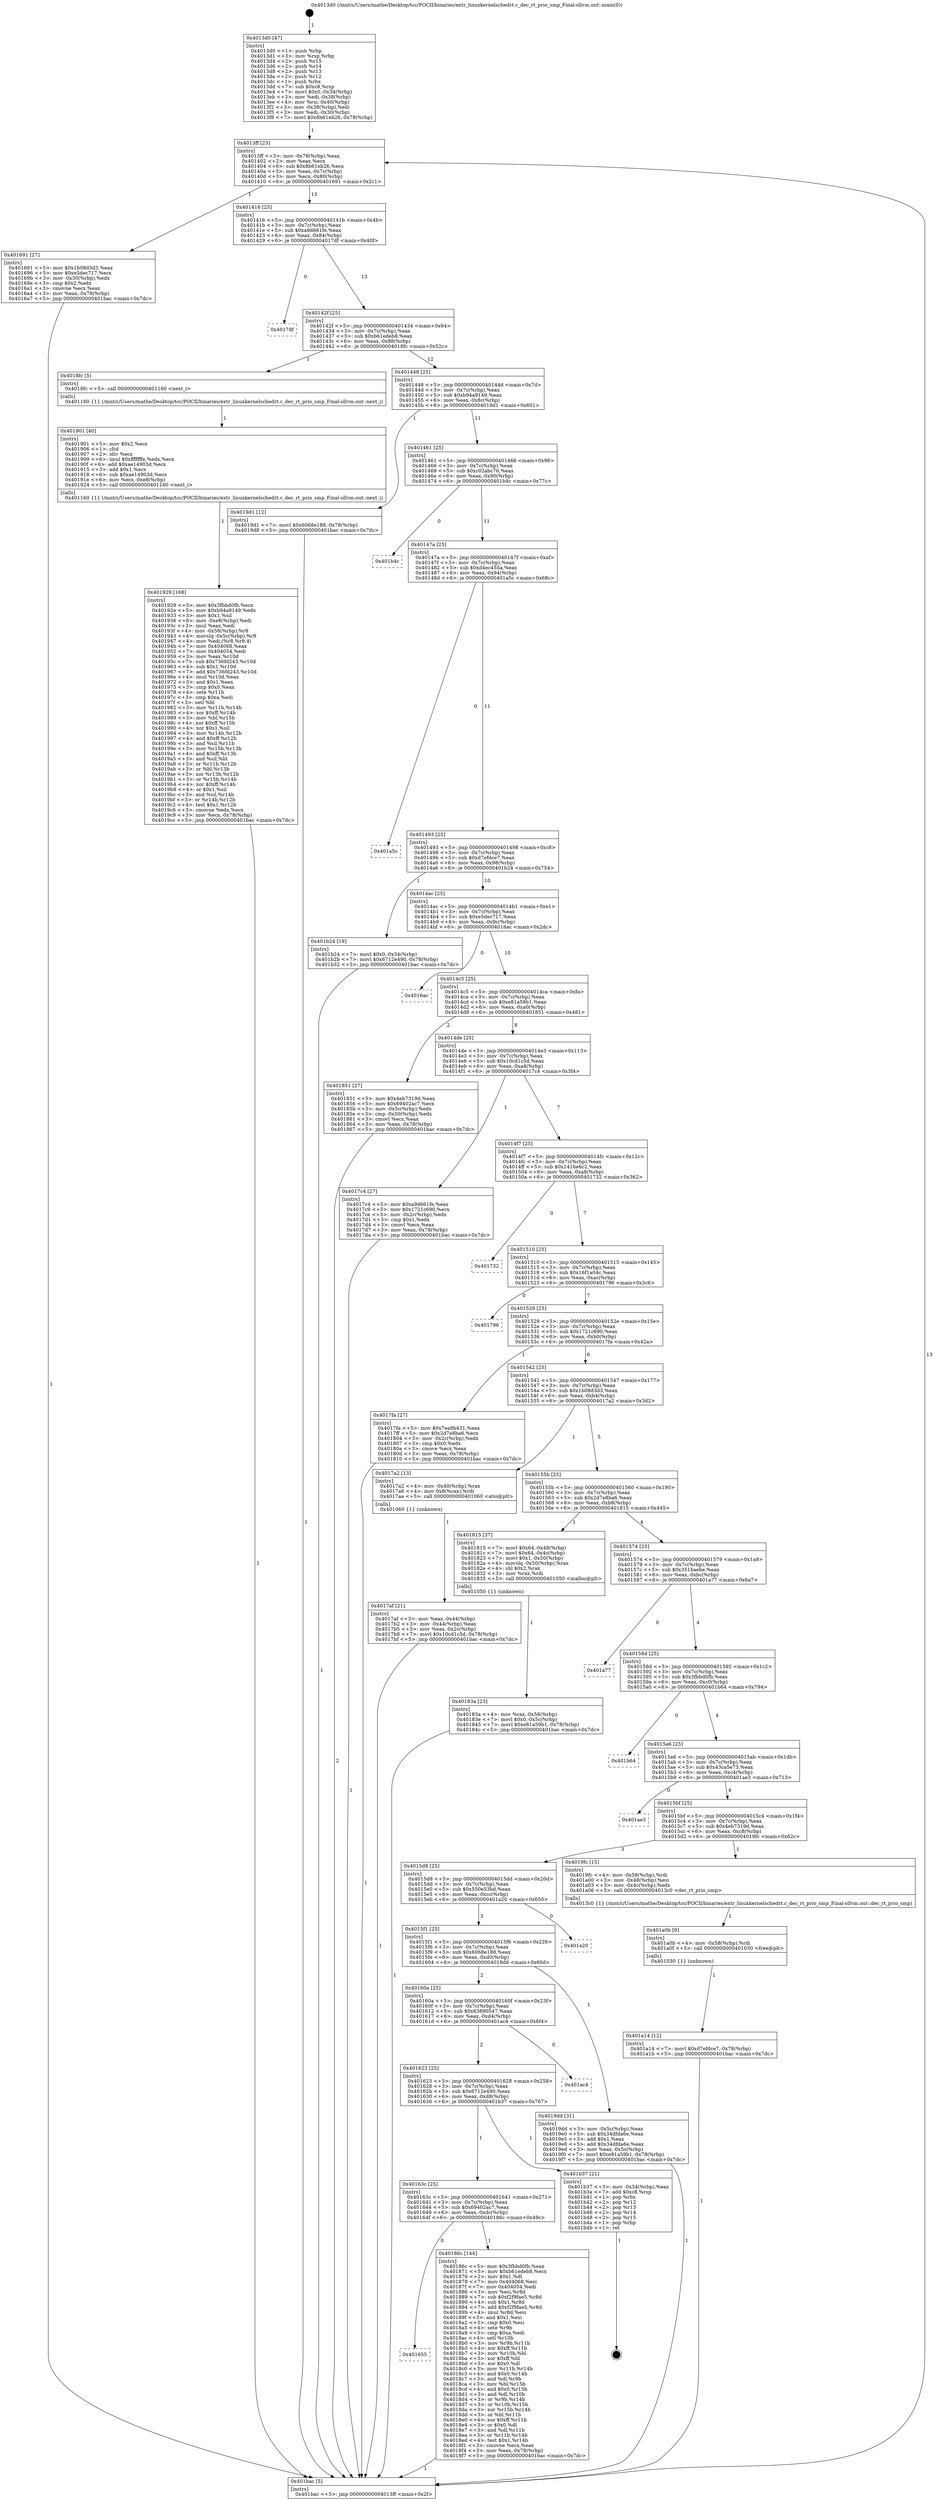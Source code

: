 digraph "0x4013d0" {
  label = "0x4013d0 (/mnt/c/Users/mathe/Desktop/tcc/POCII/binaries/extr_linuxkernelschedrt.c_dec_rt_prio_smp_Final-ollvm.out::main(0))"
  labelloc = "t"
  node[shape=record]

  Entry [label="",width=0.3,height=0.3,shape=circle,fillcolor=black,style=filled]
  "0x4013ff" [label="{
     0x4013ff [23]\l
     | [instrs]\l
     &nbsp;&nbsp;0x4013ff \<+3\>: mov -0x78(%rbp),%eax\l
     &nbsp;&nbsp;0x401402 \<+2\>: mov %eax,%ecx\l
     &nbsp;&nbsp;0x401404 \<+6\>: sub $0x8b61eb26,%ecx\l
     &nbsp;&nbsp;0x40140a \<+3\>: mov %eax,-0x7c(%rbp)\l
     &nbsp;&nbsp;0x40140d \<+3\>: mov %ecx,-0x80(%rbp)\l
     &nbsp;&nbsp;0x401410 \<+6\>: je 0000000000401691 \<main+0x2c1\>\l
  }"]
  "0x401691" [label="{
     0x401691 [27]\l
     | [instrs]\l
     &nbsp;&nbsp;0x401691 \<+5\>: mov $0x1b08d3d3,%eax\l
     &nbsp;&nbsp;0x401696 \<+5\>: mov $0xe5dec717,%ecx\l
     &nbsp;&nbsp;0x40169b \<+3\>: mov -0x30(%rbp),%edx\l
     &nbsp;&nbsp;0x40169e \<+3\>: cmp $0x2,%edx\l
     &nbsp;&nbsp;0x4016a1 \<+3\>: cmovne %ecx,%eax\l
     &nbsp;&nbsp;0x4016a4 \<+3\>: mov %eax,-0x78(%rbp)\l
     &nbsp;&nbsp;0x4016a7 \<+5\>: jmp 0000000000401bac \<main+0x7dc\>\l
  }"]
  "0x401416" [label="{
     0x401416 [25]\l
     | [instrs]\l
     &nbsp;&nbsp;0x401416 \<+5\>: jmp 000000000040141b \<main+0x4b\>\l
     &nbsp;&nbsp;0x40141b \<+3\>: mov -0x7c(%rbp),%eax\l
     &nbsp;&nbsp;0x40141e \<+5\>: sub $0xa9d661fe,%eax\l
     &nbsp;&nbsp;0x401423 \<+6\>: mov %eax,-0x84(%rbp)\l
     &nbsp;&nbsp;0x401429 \<+6\>: je 00000000004017df \<main+0x40f\>\l
  }"]
  "0x401bac" [label="{
     0x401bac [5]\l
     | [instrs]\l
     &nbsp;&nbsp;0x401bac \<+5\>: jmp 00000000004013ff \<main+0x2f\>\l
  }"]
  "0x4013d0" [label="{
     0x4013d0 [47]\l
     | [instrs]\l
     &nbsp;&nbsp;0x4013d0 \<+1\>: push %rbp\l
     &nbsp;&nbsp;0x4013d1 \<+3\>: mov %rsp,%rbp\l
     &nbsp;&nbsp;0x4013d4 \<+2\>: push %r15\l
     &nbsp;&nbsp;0x4013d6 \<+2\>: push %r14\l
     &nbsp;&nbsp;0x4013d8 \<+2\>: push %r13\l
     &nbsp;&nbsp;0x4013da \<+2\>: push %r12\l
     &nbsp;&nbsp;0x4013dc \<+1\>: push %rbx\l
     &nbsp;&nbsp;0x4013dd \<+7\>: sub $0xc8,%rsp\l
     &nbsp;&nbsp;0x4013e4 \<+7\>: movl $0x0,-0x34(%rbp)\l
     &nbsp;&nbsp;0x4013eb \<+3\>: mov %edi,-0x38(%rbp)\l
     &nbsp;&nbsp;0x4013ee \<+4\>: mov %rsi,-0x40(%rbp)\l
     &nbsp;&nbsp;0x4013f2 \<+3\>: mov -0x38(%rbp),%edi\l
     &nbsp;&nbsp;0x4013f5 \<+3\>: mov %edi,-0x30(%rbp)\l
     &nbsp;&nbsp;0x4013f8 \<+7\>: movl $0x8b61eb26,-0x78(%rbp)\l
  }"]
  Exit [label="",width=0.3,height=0.3,shape=circle,fillcolor=black,style=filled,peripheries=2]
  "0x4017df" [label="{
     0x4017df\l
  }", style=dashed]
  "0x40142f" [label="{
     0x40142f [25]\l
     | [instrs]\l
     &nbsp;&nbsp;0x40142f \<+5\>: jmp 0000000000401434 \<main+0x64\>\l
     &nbsp;&nbsp;0x401434 \<+3\>: mov -0x7c(%rbp),%eax\l
     &nbsp;&nbsp;0x401437 \<+5\>: sub $0xb61edeb8,%eax\l
     &nbsp;&nbsp;0x40143c \<+6\>: mov %eax,-0x88(%rbp)\l
     &nbsp;&nbsp;0x401442 \<+6\>: je 00000000004018fc \<main+0x52c\>\l
  }"]
  "0x401a14" [label="{
     0x401a14 [12]\l
     | [instrs]\l
     &nbsp;&nbsp;0x401a14 \<+7\>: movl $0xd7efdce7,-0x78(%rbp)\l
     &nbsp;&nbsp;0x401a1b \<+5\>: jmp 0000000000401bac \<main+0x7dc\>\l
  }"]
  "0x4018fc" [label="{
     0x4018fc [5]\l
     | [instrs]\l
     &nbsp;&nbsp;0x4018fc \<+5\>: call 0000000000401160 \<next_i\>\l
     | [calls]\l
     &nbsp;&nbsp;0x401160 \{1\} (/mnt/c/Users/mathe/Desktop/tcc/POCII/binaries/extr_linuxkernelschedrt.c_dec_rt_prio_smp_Final-ollvm.out::next_i)\l
  }"]
  "0x401448" [label="{
     0x401448 [25]\l
     | [instrs]\l
     &nbsp;&nbsp;0x401448 \<+5\>: jmp 000000000040144d \<main+0x7d\>\l
     &nbsp;&nbsp;0x40144d \<+3\>: mov -0x7c(%rbp),%eax\l
     &nbsp;&nbsp;0x401450 \<+5\>: sub $0xb94a9149,%eax\l
     &nbsp;&nbsp;0x401455 \<+6\>: mov %eax,-0x8c(%rbp)\l
     &nbsp;&nbsp;0x40145b \<+6\>: je 00000000004019d1 \<main+0x601\>\l
  }"]
  "0x401a0b" [label="{
     0x401a0b [9]\l
     | [instrs]\l
     &nbsp;&nbsp;0x401a0b \<+4\>: mov -0x58(%rbp),%rdi\l
     &nbsp;&nbsp;0x401a0f \<+5\>: call 0000000000401030 \<free@plt\>\l
     | [calls]\l
     &nbsp;&nbsp;0x401030 \{1\} (unknown)\l
  }"]
  "0x4019d1" [label="{
     0x4019d1 [12]\l
     | [instrs]\l
     &nbsp;&nbsp;0x4019d1 \<+7\>: movl $0x6068e188,-0x78(%rbp)\l
     &nbsp;&nbsp;0x4019d8 \<+5\>: jmp 0000000000401bac \<main+0x7dc\>\l
  }"]
  "0x401461" [label="{
     0x401461 [25]\l
     | [instrs]\l
     &nbsp;&nbsp;0x401461 \<+5\>: jmp 0000000000401466 \<main+0x96\>\l
     &nbsp;&nbsp;0x401466 \<+3\>: mov -0x7c(%rbp),%eax\l
     &nbsp;&nbsp;0x401469 \<+5\>: sub $0xc02abc76,%eax\l
     &nbsp;&nbsp;0x40146e \<+6\>: mov %eax,-0x90(%rbp)\l
     &nbsp;&nbsp;0x401474 \<+6\>: je 0000000000401b4c \<main+0x77c\>\l
  }"]
  "0x401929" [label="{
     0x401929 [168]\l
     | [instrs]\l
     &nbsp;&nbsp;0x401929 \<+5\>: mov $0x3fbbd0fb,%ecx\l
     &nbsp;&nbsp;0x40192e \<+5\>: mov $0xb94a9149,%edx\l
     &nbsp;&nbsp;0x401933 \<+3\>: mov $0x1,%sil\l
     &nbsp;&nbsp;0x401936 \<+6\>: mov -0xe8(%rbp),%edi\l
     &nbsp;&nbsp;0x40193c \<+3\>: imul %eax,%edi\l
     &nbsp;&nbsp;0x40193f \<+4\>: mov -0x58(%rbp),%r8\l
     &nbsp;&nbsp;0x401943 \<+4\>: movslq -0x5c(%rbp),%r9\l
     &nbsp;&nbsp;0x401947 \<+4\>: mov %edi,(%r8,%r9,4)\l
     &nbsp;&nbsp;0x40194b \<+7\>: mov 0x404068,%eax\l
     &nbsp;&nbsp;0x401952 \<+7\>: mov 0x404054,%edi\l
     &nbsp;&nbsp;0x401959 \<+3\>: mov %eax,%r10d\l
     &nbsp;&nbsp;0x40195c \<+7\>: sub $0x736fd243,%r10d\l
     &nbsp;&nbsp;0x401963 \<+4\>: sub $0x1,%r10d\l
     &nbsp;&nbsp;0x401967 \<+7\>: add $0x736fd243,%r10d\l
     &nbsp;&nbsp;0x40196e \<+4\>: imul %r10d,%eax\l
     &nbsp;&nbsp;0x401972 \<+3\>: and $0x1,%eax\l
     &nbsp;&nbsp;0x401975 \<+3\>: cmp $0x0,%eax\l
     &nbsp;&nbsp;0x401978 \<+4\>: sete %r11b\l
     &nbsp;&nbsp;0x40197c \<+3\>: cmp $0xa,%edi\l
     &nbsp;&nbsp;0x40197f \<+3\>: setl %bl\l
     &nbsp;&nbsp;0x401982 \<+3\>: mov %r11b,%r14b\l
     &nbsp;&nbsp;0x401985 \<+4\>: xor $0xff,%r14b\l
     &nbsp;&nbsp;0x401989 \<+3\>: mov %bl,%r15b\l
     &nbsp;&nbsp;0x40198c \<+4\>: xor $0xff,%r15b\l
     &nbsp;&nbsp;0x401990 \<+4\>: xor $0x1,%sil\l
     &nbsp;&nbsp;0x401994 \<+3\>: mov %r14b,%r12b\l
     &nbsp;&nbsp;0x401997 \<+4\>: and $0xff,%r12b\l
     &nbsp;&nbsp;0x40199b \<+3\>: and %sil,%r11b\l
     &nbsp;&nbsp;0x40199e \<+3\>: mov %r15b,%r13b\l
     &nbsp;&nbsp;0x4019a1 \<+4\>: and $0xff,%r13b\l
     &nbsp;&nbsp;0x4019a5 \<+3\>: and %sil,%bl\l
     &nbsp;&nbsp;0x4019a8 \<+3\>: or %r11b,%r12b\l
     &nbsp;&nbsp;0x4019ab \<+3\>: or %bl,%r13b\l
     &nbsp;&nbsp;0x4019ae \<+3\>: xor %r13b,%r12b\l
     &nbsp;&nbsp;0x4019b1 \<+3\>: or %r15b,%r14b\l
     &nbsp;&nbsp;0x4019b4 \<+4\>: xor $0xff,%r14b\l
     &nbsp;&nbsp;0x4019b8 \<+4\>: or $0x1,%sil\l
     &nbsp;&nbsp;0x4019bc \<+3\>: and %sil,%r14b\l
     &nbsp;&nbsp;0x4019bf \<+3\>: or %r14b,%r12b\l
     &nbsp;&nbsp;0x4019c2 \<+4\>: test $0x1,%r12b\l
     &nbsp;&nbsp;0x4019c6 \<+3\>: cmovne %edx,%ecx\l
     &nbsp;&nbsp;0x4019c9 \<+3\>: mov %ecx,-0x78(%rbp)\l
     &nbsp;&nbsp;0x4019cc \<+5\>: jmp 0000000000401bac \<main+0x7dc\>\l
  }"]
  "0x401b4c" [label="{
     0x401b4c\l
  }", style=dashed]
  "0x40147a" [label="{
     0x40147a [25]\l
     | [instrs]\l
     &nbsp;&nbsp;0x40147a \<+5\>: jmp 000000000040147f \<main+0xaf\>\l
     &nbsp;&nbsp;0x40147f \<+3\>: mov -0x7c(%rbp),%eax\l
     &nbsp;&nbsp;0x401482 \<+5\>: sub $0xd4ec455a,%eax\l
     &nbsp;&nbsp;0x401487 \<+6\>: mov %eax,-0x94(%rbp)\l
     &nbsp;&nbsp;0x40148d \<+6\>: je 0000000000401a5c \<main+0x68c\>\l
  }"]
  "0x401901" [label="{
     0x401901 [40]\l
     | [instrs]\l
     &nbsp;&nbsp;0x401901 \<+5\>: mov $0x2,%ecx\l
     &nbsp;&nbsp;0x401906 \<+1\>: cltd\l
     &nbsp;&nbsp;0x401907 \<+2\>: idiv %ecx\l
     &nbsp;&nbsp;0x401909 \<+6\>: imul $0xfffffffe,%edx,%ecx\l
     &nbsp;&nbsp;0x40190f \<+6\>: add $0xae14903d,%ecx\l
     &nbsp;&nbsp;0x401915 \<+3\>: add $0x1,%ecx\l
     &nbsp;&nbsp;0x401918 \<+6\>: sub $0xae14903d,%ecx\l
     &nbsp;&nbsp;0x40191e \<+6\>: mov %ecx,-0xe8(%rbp)\l
     &nbsp;&nbsp;0x401924 \<+5\>: call 0000000000401160 \<next_i\>\l
     | [calls]\l
     &nbsp;&nbsp;0x401160 \{1\} (/mnt/c/Users/mathe/Desktop/tcc/POCII/binaries/extr_linuxkernelschedrt.c_dec_rt_prio_smp_Final-ollvm.out::next_i)\l
  }"]
  "0x401a5c" [label="{
     0x401a5c\l
  }", style=dashed]
  "0x401493" [label="{
     0x401493 [25]\l
     | [instrs]\l
     &nbsp;&nbsp;0x401493 \<+5\>: jmp 0000000000401498 \<main+0xc8\>\l
     &nbsp;&nbsp;0x401498 \<+3\>: mov -0x7c(%rbp),%eax\l
     &nbsp;&nbsp;0x40149b \<+5\>: sub $0xd7efdce7,%eax\l
     &nbsp;&nbsp;0x4014a0 \<+6\>: mov %eax,-0x98(%rbp)\l
     &nbsp;&nbsp;0x4014a6 \<+6\>: je 0000000000401b24 \<main+0x754\>\l
  }"]
  "0x401655" [label="{
     0x401655\l
  }", style=dashed]
  "0x401b24" [label="{
     0x401b24 [19]\l
     | [instrs]\l
     &nbsp;&nbsp;0x401b24 \<+7\>: movl $0x0,-0x34(%rbp)\l
     &nbsp;&nbsp;0x401b2b \<+7\>: movl $0x6712e490,-0x78(%rbp)\l
     &nbsp;&nbsp;0x401b32 \<+5\>: jmp 0000000000401bac \<main+0x7dc\>\l
  }"]
  "0x4014ac" [label="{
     0x4014ac [25]\l
     | [instrs]\l
     &nbsp;&nbsp;0x4014ac \<+5\>: jmp 00000000004014b1 \<main+0xe1\>\l
     &nbsp;&nbsp;0x4014b1 \<+3\>: mov -0x7c(%rbp),%eax\l
     &nbsp;&nbsp;0x4014b4 \<+5\>: sub $0xe5dec717,%eax\l
     &nbsp;&nbsp;0x4014b9 \<+6\>: mov %eax,-0x9c(%rbp)\l
     &nbsp;&nbsp;0x4014bf \<+6\>: je 00000000004016ac \<main+0x2dc\>\l
  }"]
  "0x40186c" [label="{
     0x40186c [144]\l
     | [instrs]\l
     &nbsp;&nbsp;0x40186c \<+5\>: mov $0x3fbbd0fb,%eax\l
     &nbsp;&nbsp;0x401871 \<+5\>: mov $0xb61edeb8,%ecx\l
     &nbsp;&nbsp;0x401876 \<+2\>: mov $0x1,%dl\l
     &nbsp;&nbsp;0x401878 \<+7\>: mov 0x404068,%esi\l
     &nbsp;&nbsp;0x40187f \<+7\>: mov 0x404054,%edi\l
     &nbsp;&nbsp;0x401886 \<+3\>: mov %esi,%r8d\l
     &nbsp;&nbsp;0x401889 \<+7\>: sub $0xf2f9fae5,%r8d\l
     &nbsp;&nbsp;0x401890 \<+4\>: sub $0x1,%r8d\l
     &nbsp;&nbsp;0x401894 \<+7\>: add $0xf2f9fae5,%r8d\l
     &nbsp;&nbsp;0x40189b \<+4\>: imul %r8d,%esi\l
     &nbsp;&nbsp;0x40189f \<+3\>: and $0x1,%esi\l
     &nbsp;&nbsp;0x4018a2 \<+3\>: cmp $0x0,%esi\l
     &nbsp;&nbsp;0x4018a5 \<+4\>: sete %r9b\l
     &nbsp;&nbsp;0x4018a9 \<+3\>: cmp $0xa,%edi\l
     &nbsp;&nbsp;0x4018ac \<+4\>: setl %r10b\l
     &nbsp;&nbsp;0x4018b0 \<+3\>: mov %r9b,%r11b\l
     &nbsp;&nbsp;0x4018b3 \<+4\>: xor $0xff,%r11b\l
     &nbsp;&nbsp;0x4018b7 \<+3\>: mov %r10b,%bl\l
     &nbsp;&nbsp;0x4018ba \<+3\>: xor $0xff,%bl\l
     &nbsp;&nbsp;0x4018bd \<+3\>: xor $0x0,%dl\l
     &nbsp;&nbsp;0x4018c0 \<+3\>: mov %r11b,%r14b\l
     &nbsp;&nbsp;0x4018c3 \<+4\>: and $0x0,%r14b\l
     &nbsp;&nbsp;0x4018c7 \<+3\>: and %dl,%r9b\l
     &nbsp;&nbsp;0x4018ca \<+3\>: mov %bl,%r15b\l
     &nbsp;&nbsp;0x4018cd \<+4\>: and $0x0,%r15b\l
     &nbsp;&nbsp;0x4018d1 \<+3\>: and %dl,%r10b\l
     &nbsp;&nbsp;0x4018d4 \<+3\>: or %r9b,%r14b\l
     &nbsp;&nbsp;0x4018d7 \<+3\>: or %r10b,%r15b\l
     &nbsp;&nbsp;0x4018da \<+3\>: xor %r15b,%r14b\l
     &nbsp;&nbsp;0x4018dd \<+3\>: or %bl,%r11b\l
     &nbsp;&nbsp;0x4018e0 \<+4\>: xor $0xff,%r11b\l
     &nbsp;&nbsp;0x4018e4 \<+3\>: or $0x0,%dl\l
     &nbsp;&nbsp;0x4018e7 \<+3\>: and %dl,%r11b\l
     &nbsp;&nbsp;0x4018ea \<+3\>: or %r11b,%r14b\l
     &nbsp;&nbsp;0x4018ed \<+4\>: test $0x1,%r14b\l
     &nbsp;&nbsp;0x4018f1 \<+3\>: cmovne %ecx,%eax\l
     &nbsp;&nbsp;0x4018f4 \<+3\>: mov %eax,-0x78(%rbp)\l
     &nbsp;&nbsp;0x4018f7 \<+5\>: jmp 0000000000401bac \<main+0x7dc\>\l
  }"]
  "0x4016ac" [label="{
     0x4016ac\l
  }", style=dashed]
  "0x4014c5" [label="{
     0x4014c5 [25]\l
     | [instrs]\l
     &nbsp;&nbsp;0x4014c5 \<+5\>: jmp 00000000004014ca \<main+0xfa\>\l
     &nbsp;&nbsp;0x4014ca \<+3\>: mov -0x7c(%rbp),%eax\l
     &nbsp;&nbsp;0x4014cd \<+5\>: sub $0xe81a59b1,%eax\l
     &nbsp;&nbsp;0x4014d2 \<+6\>: mov %eax,-0xa0(%rbp)\l
     &nbsp;&nbsp;0x4014d8 \<+6\>: je 0000000000401851 \<main+0x481\>\l
  }"]
  "0x40163c" [label="{
     0x40163c [25]\l
     | [instrs]\l
     &nbsp;&nbsp;0x40163c \<+5\>: jmp 0000000000401641 \<main+0x271\>\l
     &nbsp;&nbsp;0x401641 \<+3\>: mov -0x7c(%rbp),%eax\l
     &nbsp;&nbsp;0x401644 \<+5\>: sub $0x69402ac7,%eax\l
     &nbsp;&nbsp;0x401649 \<+6\>: mov %eax,-0xdc(%rbp)\l
     &nbsp;&nbsp;0x40164f \<+6\>: je 000000000040186c \<main+0x49c\>\l
  }"]
  "0x401851" [label="{
     0x401851 [27]\l
     | [instrs]\l
     &nbsp;&nbsp;0x401851 \<+5\>: mov $0x4eb7319d,%eax\l
     &nbsp;&nbsp;0x401856 \<+5\>: mov $0x69402ac7,%ecx\l
     &nbsp;&nbsp;0x40185b \<+3\>: mov -0x5c(%rbp),%edx\l
     &nbsp;&nbsp;0x40185e \<+3\>: cmp -0x50(%rbp),%edx\l
     &nbsp;&nbsp;0x401861 \<+3\>: cmovl %ecx,%eax\l
     &nbsp;&nbsp;0x401864 \<+3\>: mov %eax,-0x78(%rbp)\l
     &nbsp;&nbsp;0x401867 \<+5\>: jmp 0000000000401bac \<main+0x7dc\>\l
  }"]
  "0x4014de" [label="{
     0x4014de [25]\l
     | [instrs]\l
     &nbsp;&nbsp;0x4014de \<+5\>: jmp 00000000004014e3 \<main+0x113\>\l
     &nbsp;&nbsp;0x4014e3 \<+3\>: mov -0x7c(%rbp),%eax\l
     &nbsp;&nbsp;0x4014e6 \<+5\>: sub $0x10cd1c5d,%eax\l
     &nbsp;&nbsp;0x4014eb \<+6\>: mov %eax,-0xa4(%rbp)\l
     &nbsp;&nbsp;0x4014f1 \<+6\>: je 00000000004017c4 \<main+0x3f4\>\l
  }"]
  "0x401b37" [label="{
     0x401b37 [21]\l
     | [instrs]\l
     &nbsp;&nbsp;0x401b37 \<+3\>: mov -0x34(%rbp),%eax\l
     &nbsp;&nbsp;0x401b3a \<+7\>: add $0xc8,%rsp\l
     &nbsp;&nbsp;0x401b41 \<+1\>: pop %rbx\l
     &nbsp;&nbsp;0x401b42 \<+2\>: pop %r12\l
     &nbsp;&nbsp;0x401b44 \<+2\>: pop %r13\l
     &nbsp;&nbsp;0x401b46 \<+2\>: pop %r14\l
     &nbsp;&nbsp;0x401b48 \<+2\>: pop %r15\l
     &nbsp;&nbsp;0x401b4a \<+1\>: pop %rbp\l
     &nbsp;&nbsp;0x401b4b \<+1\>: ret\l
  }"]
  "0x4017c4" [label="{
     0x4017c4 [27]\l
     | [instrs]\l
     &nbsp;&nbsp;0x4017c4 \<+5\>: mov $0xa9d661fe,%eax\l
     &nbsp;&nbsp;0x4017c9 \<+5\>: mov $0x1721c690,%ecx\l
     &nbsp;&nbsp;0x4017ce \<+3\>: mov -0x2c(%rbp),%edx\l
     &nbsp;&nbsp;0x4017d1 \<+3\>: cmp $0x1,%edx\l
     &nbsp;&nbsp;0x4017d4 \<+3\>: cmovl %ecx,%eax\l
     &nbsp;&nbsp;0x4017d7 \<+3\>: mov %eax,-0x78(%rbp)\l
     &nbsp;&nbsp;0x4017da \<+5\>: jmp 0000000000401bac \<main+0x7dc\>\l
  }"]
  "0x4014f7" [label="{
     0x4014f7 [25]\l
     | [instrs]\l
     &nbsp;&nbsp;0x4014f7 \<+5\>: jmp 00000000004014fc \<main+0x12c\>\l
     &nbsp;&nbsp;0x4014fc \<+3\>: mov -0x7c(%rbp),%eax\l
     &nbsp;&nbsp;0x4014ff \<+5\>: sub $0x1416e6c2,%eax\l
     &nbsp;&nbsp;0x401504 \<+6\>: mov %eax,-0xa8(%rbp)\l
     &nbsp;&nbsp;0x40150a \<+6\>: je 0000000000401732 \<main+0x362\>\l
  }"]
  "0x401623" [label="{
     0x401623 [25]\l
     | [instrs]\l
     &nbsp;&nbsp;0x401623 \<+5\>: jmp 0000000000401628 \<main+0x258\>\l
     &nbsp;&nbsp;0x401628 \<+3\>: mov -0x7c(%rbp),%eax\l
     &nbsp;&nbsp;0x40162b \<+5\>: sub $0x6712e490,%eax\l
     &nbsp;&nbsp;0x401630 \<+6\>: mov %eax,-0xd8(%rbp)\l
     &nbsp;&nbsp;0x401636 \<+6\>: je 0000000000401b37 \<main+0x767\>\l
  }"]
  "0x401732" [label="{
     0x401732\l
  }", style=dashed]
  "0x401510" [label="{
     0x401510 [25]\l
     | [instrs]\l
     &nbsp;&nbsp;0x401510 \<+5\>: jmp 0000000000401515 \<main+0x145\>\l
     &nbsp;&nbsp;0x401515 \<+3\>: mov -0x7c(%rbp),%eax\l
     &nbsp;&nbsp;0x401518 \<+5\>: sub $0x16f1a04c,%eax\l
     &nbsp;&nbsp;0x40151d \<+6\>: mov %eax,-0xac(%rbp)\l
     &nbsp;&nbsp;0x401523 \<+6\>: je 0000000000401796 \<main+0x3c6\>\l
  }"]
  "0x401ac4" [label="{
     0x401ac4\l
  }", style=dashed]
  "0x401796" [label="{
     0x401796\l
  }", style=dashed]
  "0x401529" [label="{
     0x401529 [25]\l
     | [instrs]\l
     &nbsp;&nbsp;0x401529 \<+5\>: jmp 000000000040152e \<main+0x15e\>\l
     &nbsp;&nbsp;0x40152e \<+3\>: mov -0x7c(%rbp),%eax\l
     &nbsp;&nbsp;0x401531 \<+5\>: sub $0x1721c690,%eax\l
     &nbsp;&nbsp;0x401536 \<+6\>: mov %eax,-0xb0(%rbp)\l
     &nbsp;&nbsp;0x40153c \<+6\>: je 00000000004017fa \<main+0x42a\>\l
  }"]
  "0x40160a" [label="{
     0x40160a [25]\l
     | [instrs]\l
     &nbsp;&nbsp;0x40160a \<+5\>: jmp 000000000040160f \<main+0x23f\>\l
     &nbsp;&nbsp;0x40160f \<+3\>: mov -0x7c(%rbp),%eax\l
     &nbsp;&nbsp;0x401612 \<+5\>: sub $0x63890547,%eax\l
     &nbsp;&nbsp;0x401617 \<+6\>: mov %eax,-0xd4(%rbp)\l
     &nbsp;&nbsp;0x40161d \<+6\>: je 0000000000401ac4 \<main+0x6f4\>\l
  }"]
  "0x4017fa" [label="{
     0x4017fa [27]\l
     | [instrs]\l
     &nbsp;&nbsp;0x4017fa \<+5\>: mov $0x7ea9b431,%eax\l
     &nbsp;&nbsp;0x4017ff \<+5\>: mov $0x2d7e8ba6,%ecx\l
     &nbsp;&nbsp;0x401804 \<+3\>: mov -0x2c(%rbp),%edx\l
     &nbsp;&nbsp;0x401807 \<+3\>: cmp $0x0,%edx\l
     &nbsp;&nbsp;0x40180a \<+3\>: cmove %ecx,%eax\l
     &nbsp;&nbsp;0x40180d \<+3\>: mov %eax,-0x78(%rbp)\l
     &nbsp;&nbsp;0x401810 \<+5\>: jmp 0000000000401bac \<main+0x7dc\>\l
  }"]
  "0x401542" [label="{
     0x401542 [25]\l
     | [instrs]\l
     &nbsp;&nbsp;0x401542 \<+5\>: jmp 0000000000401547 \<main+0x177\>\l
     &nbsp;&nbsp;0x401547 \<+3\>: mov -0x7c(%rbp),%eax\l
     &nbsp;&nbsp;0x40154a \<+5\>: sub $0x1b08d3d3,%eax\l
     &nbsp;&nbsp;0x40154f \<+6\>: mov %eax,-0xb4(%rbp)\l
     &nbsp;&nbsp;0x401555 \<+6\>: je 00000000004017a2 \<main+0x3d2\>\l
  }"]
  "0x4019dd" [label="{
     0x4019dd [31]\l
     | [instrs]\l
     &nbsp;&nbsp;0x4019dd \<+3\>: mov -0x5c(%rbp),%eax\l
     &nbsp;&nbsp;0x4019e0 \<+5\>: sub $0x34dfda6e,%eax\l
     &nbsp;&nbsp;0x4019e5 \<+3\>: add $0x1,%eax\l
     &nbsp;&nbsp;0x4019e8 \<+5\>: add $0x34dfda6e,%eax\l
     &nbsp;&nbsp;0x4019ed \<+3\>: mov %eax,-0x5c(%rbp)\l
     &nbsp;&nbsp;0x4019f0 \<+7\>: movl $0xe81a59b1,-0x78(%rbp)\l
     &nbsp;&nbsp;0x4019f7 \<+5\>: jmp 0000000000401bac \<main+0x7dc\>\l
  }"]
  "0x4017a2" [label="{
     0x4017a2 [13]\l
     | [instrs]\l
     &nbsp;&nbsp;0x4017a2 \<+4\>: mov -0x40(%rbp),%rax\l
     &nbsp;&nbsp;0x4017a6 \<+4\>: mov 0x8(%rax),%rdi\l
     &nbsp;&nbsp;0x4017aa \<+5\>: call 0000000000401060 \<atoi@plt\>\l
     | [calls]\l
     &nbsp;&nbsp;0x401060 \{1\} (unknown)\l
  }"]
  "0x40155b" [label="{
     0x40155b [25]\l
     | [instrs]\l
     &nbsp;&nbsp;0x40155b \<+5\>: jmp 0000000000401560 \<main+0x190\>\l
     &nbsp;&nbsp;0x401560 \<+3\>: mov -0x7c(%rbp),%eax\l
     &nbsp;&nbsp;0x401563 \<+5\>: sub $0x2d7e8ba6,%eax\l
     &nbsp;&nbsp;0x401568 \<+6\>: mov %eax,-0xb8(%rbp)\l
     &nbsp;&nbsp;0x40156e \<+6\>: je 0000000000401815 \<main+0x445\>\l
  }"]
  "0x4017af" [label="{
     0x4017af [21]\l
     | [instrs]\l
     &nbsp;&nbsp;0x4017af \<+3\>: mov %eax,-0x44(%rbp)\l
     &nbsp;&nbsp;0x4017b2 \<+3\>: mov -0x44(%rbp),%eax\l
     &nbsp;&nbsp;0x4017b5 \<+3\>: mov %eax,-0x2c(%rbp)\l
     &nbsp;&nbsp;0x4017b8 \<+7\>: movl $0x10cd1c5d,-0x78(%rbp)\l
     &nbsp;&nbsp;0x4017bf \<+5\>: jmp 0000000000401bac \<main+0x7dc\>\l
  }"]
  "0x4015f1" [label="{
     0x4015f1 [25]\l
     | [instrs]\l
     &nbsp;&nbsp;0x4015f1 \<+5\>: jmp 00000000004015f6 \<main+0x226\>\l
     &nbsp;&nbsp;0x4015f6 \<+3\>: mov -0x7c(%rbp),%eax\l
     &nbsp;&nbsp;0x4015f9 \<+5\>: sub $0x6068e188,%eax\l
     &nbsp;&nbsp;0x4015fe \<+6\>: mov %eax,-0xd0(%rbp)\l
     &nbsp;&nbsp;0x401604 \<+6\>: je 00000000004019dd \<main+0x60d\>\l
  }"]
  "0x401815" [label="{
     0x401815 [37]\l
     | [instrs]\l
     &nbsp;&nbsp;0x401815 \<+7\>: movl $0x64,-0x48(%rbp)\l
     &nbsp;&nbsp;0x40181c \<+7\>: movl $0x64,-0x4c(%rbp)\l
     &nbsp;&nbsp;0x401823 \<+7\>: movl $0x1,-0x50(%rbp)\l
     &nbsp;&nbsp;0x40182a \<+4\>: movslq -0x50(%rbp),%rax\l
     &nbsp;&nbsp;0x40182e \<+4\>: shl $0x2,%rax\l
     &nbsp;&nbsp;0x401832 \<+3\>: mov %rax,%rdi\l
     &nbsp;&nbsp;0x401835 \<+5\>: call 0000000000401050 \<malloc@plt\>\l
     | [calls]\l
     &nbsp;&nbsp;0x401050 \{1\} (unknown)\l
  }"]
  "0x401574" [label="{
     0x401574 [25]\l
     | [instrs]\l
     &nbsp;&nbsp;0x401574 \<+5\>: jmp 0000000000401579 \<main+0x1a9\>\l
     &nbsp;&nbsp;0x401579 \<+3\>: mov -0x7c(%rbp),%eax\l
     &nbsp;&nbsp;0x40157c \<+5\>: sub $0x351baebe,%eax\l
     &nbsp;&nbsp;0x401581 \<+6\>: mov %eax,-0xbc(%rbp)\l
     &nbsp;&nbsp;0x401587 \<+6\>: je 0000000000401a77 \<main+0x6a7\>\l
  }"]
  "0x40183a" [label="{
     0x40183a [23]\l
     | [instrs]\l
     &nbsp;&nbsp;0x40183a \<+4\>: mov %rax,-0x58(%rbp)\l
     &nbsp;&nbsp;0x40183e \<+7\>: movl $0x0,-0x5c(%rbp)\l
     &nbsp;&nbsp;0x401845 \<+7\>: movl $0xe81a59b1,-0x78(%rbp)\l
     &nbsp;&nbsp;0x40184c \<+5\>: jmp 0000000000401bac \<main+0x7dc\>\l
  }"]
  "0x401a20" [label="{
     0x401a20\l
  }", style=dashed]
  "0x401a77" [label="{
     0x401a77\l
  }", style=dashed]
  "0x40158d" [label="{
     0x40158d [25]\l
     | [instrs]\l
     &nbsp;&nbsp;0x40158d \<+5\>: jmp 0000000000401592 \<main+0x1c2\>\l
     &nbsp;&nbsp;0x401592 \<+3\>: mov -0x7c(%rbp),%eax\l
     &nbsp;&nbsp;0x401595 \<+5\>: sub $0x3fbbd0fb,%eax\l
     &nbsp;&nbsp;0x40159a \<+6\>: mov %eax,-0xc0(%rbp)\l
     &nbsp;&nbsp;0x4015a0 \<+6\>: je 0000000000401b64 \<main+0x794\>\l
  }"]
  "0x4015d8" [label="{
     0x4015d8 [25]\l
     | [instrs]\l
     &nbsp;&nbsp;0x4015d8 \<+5\>: jmp 00000000004015dd \<main+0x20d\>\l
     &nbsp;&nbsp;0x4015dd \<+3\>: mov -0x7c(%rbp),%eax\l
     &nbsp;&nbsp;0x4015e0 \<+5\>: sub $0x550e53bd,%eax\l
     &nbsp;&nbsp;0x4015e5 \<+6\>: mov %eax,-0xcc(%rbp)\l
     &nbsp;&nbsp;0x4015eb \<+6\>: je 0000000000401a20 \<main+0x650\>\l
  }"]
  "0x401b64" [label="{
     0x401b64\l
  }", style=dashed]
  "0x4015a6" [label="{
     0x4015a6 [25]\l
     | [instrs]\l
     &nbsp;&nbsp;0x4015a6 \<+5\>: jmp 00000000004015ab \<main+0x1db\>\l
     &nbsp;&nbsp;0x4015ab \<+3\>: mov -0x7c(%rbp),%eax\l
     &nbsp;&nbsp;0x4015ae \<+5\>: sub $0x43ca5e73,%eax\l
     &nbsp;&nbsp;0x4015b3 \<+6\>: mov %eax,-0xc4(%rbp)\l
     &nbsp;&nbsp;0x4015b9 \<+6\>: je 0000000000401ae3 \<main+0x713\>\l
  }"]
  "0x4019fc" [label="{
     0x4019fc [15]\l
     | [instrs]\l
     &nbsp;&nbsp;0x4019fc \<+4\>: mov -0x58(%rbp),%rdi\l
     &nbsp;&nbsp;0x401a00 \<+3\>: mov -0x48(%rbp),%esi\l
     &nbsp;&nbsp;0x401a03 \<+3\>: mov -0x4c(%rbp),%edx\l
     &nbsp;&nbsp;0x401a06 \<+5\>: call 00000000004013c0 \<dec_rt_prio_smp\>\l
     | [calls]\l
     &nbsp;&nbsp;0x4013c0 \{1\} (/mnt/c/Users/mathe/Desktop/tcc/POCII/binaries/extr_linuxkernelschedrt.c_dec_rt_prio_smp_Final-ollvm.out::dec_rt_prio_smp)\l
  }"]
  "0x401ae3" [label="{
     0x401ae3\l
  }", style=dashed]
  "0x4015bf" [label="{
     0x4015bf [25]\l
     | [instrs]\l
     &nbsp;&nbsp;0x4015bf \<+5\>: jmp 00000000004015c4 \<main+0x1f4\>\l
     &nbsp;&nbsp;0x4015c4 \<+3\>: mov -0x7c(%rbp),%eax\l
     &nbsp;&nbsp;0x4015c7 \<+5\>: sub $0x4eb7319d,%eax\l
     &nbsp;&nbsp;0x4015cc \<+6\>: mov %eax,-0xc8(%rbp)\l
     &nbsp;&nbsp;0x4015d2 \<+6\>: je 00000000004019fc \<main+0x62c\>\l
  }"]
  Entry -> "0x4013d0" [label=" 1"]
  "0x4013ff" -> "0x401691" [label=" 1"]
  "0x4013ff" -> "0x401416" [label=" 13"]
  "0x401691" -> "0x401bac" [label=" 1"]
  "0x4013d0" -> "0x4013ff" [label=" 1"]
  "0x401bac" -> "0x4013ff" [label=" 13"]
  "0x401b37" -> Exit [label=" 1"]
  "0x401416" -> "0x4017df" [label=" 0"]
  "0x401416" -> "0x40142f" [label=" 13"]
  "0x401b24" -> "0x401bac" [label=" 1"]
  "0x40142f" -> "0x4018fc" [label=" 1"]
  "0x40142f" -> "0x401448" [label=" 12"]
  "0x401a14" -> "0x401bac" [label=" 1"]
  "0x401448" -> "0x4019d1" [label=" 1"]
  "0x401448" -> "0x401461" [label=" 11"]
  "0x401a0b" -> "0x401a14" [label=" 1"]
  "0x401461" -> "0x401b4c" [label=" 0"]
  "0x401461" -> "0x40147a" [label=" 11"]
  "0x4019fc" -> "0x401a0b" [label=" 1"]
  "0x40147a" -> "0x401a5c" [label=" 0"]
  "0x40147a" -> "0x401493" [label=" 11"]
  "0x4019dd" -> "0x401bac" [label=" 1"]
  "0x401493" -> "0x401b24" [label=" 1"]
  "0x401493" -> "0x4014ac" [label=" 10"]
  "0x4019d1" -> "0x401bac" [label=" 1"]
  "0x4014ac" -> "0x4016ac" [label=" 0"]
  "0x4014ac" -> "0x4014c5" [label=" 10"]
  "0x401929" -> "0x401bac" [label=" 1"]
  "0x4014c5" -> "0x401851" [label=" 2"]
  "0x4014c5" -> "0x4014de" [label=" 8"]
  "0x4018fc" -> "0x401901" [label=" 1"]
  "0x4014de" -> "0x4017c4" [label=" 1"]
  "0x4014de" -> "0x4014f7" [label=" 7"]
  "0x40186c" -> "0x401bac" [label=" 1"]
  "0x4014f7" -> "0x401732" [label=" 0"]
  "0x4014f7" -> "0x401510" [label=" 7"]
  "0x40163c" -> "0x40186c" [label=" 1"]
  "0x401510" -> "0x401796" [label=" 0"]
  "0x401510" -> "0x401529" [label=" 7"]
  "0x401901" -> "0x401929" [label=" 1"]
  "0x401529" -> "0x4017fa" [label=" 1"]
  "0x401529" -> "0x401542" [label=" 6"]
  "0x401623" -> "0x401b37" [label=" 1"]
  "0x401542" -> "0x4017a2" [label=" 1"]
  "0x401542" -> "0x40155b" [label=" 5"]
  "0x4017a2" -> "0x4017af" [label=" 1"]
  "0x4017af" -> "0x401bac" [label=" 1"]
  "0x4017c4" -> "0x401bac" [label=" 1"]
  "0x4017fa" -> "0x401bac" [label=" 1"]
  "0x40163c" -> "0x401655" [label=" 0"]
  "0x40155b" -> "0x401815" [label=" 1"]
  "0x40155b" -> "0x401574" [label=" 4"]
  "0x401815" -> "0x40183a" [label=" 1"]
  "0x40183a" -> "0x401bac" [label=" 1"]
  "0x401851" -> "0x401bac" [label=" 2"]
  "0x40160a" -> "0x401ac4" [label=" 0"]
  "0x401574" -> "0x401a77" [label=" 0"]
  "0x401574" -> "0x40158d" [label=" 4"]
  "0x401623" -> "0x40163c" [label=" 1"]
  "0x40158d" -> "0x401b64" [label=" 0"]
  "0x40158d" -> "0x4015a6" [label=" 4"]
  "0x4015f1" -> "0x4019dd" [label=" 1"]
  "0x4015a6" -> "0x401ae3" [label=" 0"]
  "0x4015a6" -> "0x4015bf" [label=" 4"]
  "0x40160a" -> "0x401623" [label=" 2"]
  "0x4015bf" -> "0x4019fc" [label=" 1"]
  "0x4015bf" -> "0x4015d8" [label=" 3"]
  "0x4015f1" -> "0x40160a" [label=" 2"]
  "0x4015d8" -> "0x401a20" [label=" 0"]
  "0x4015d8" -> "0x4015f1" [label=" 3"]
}
